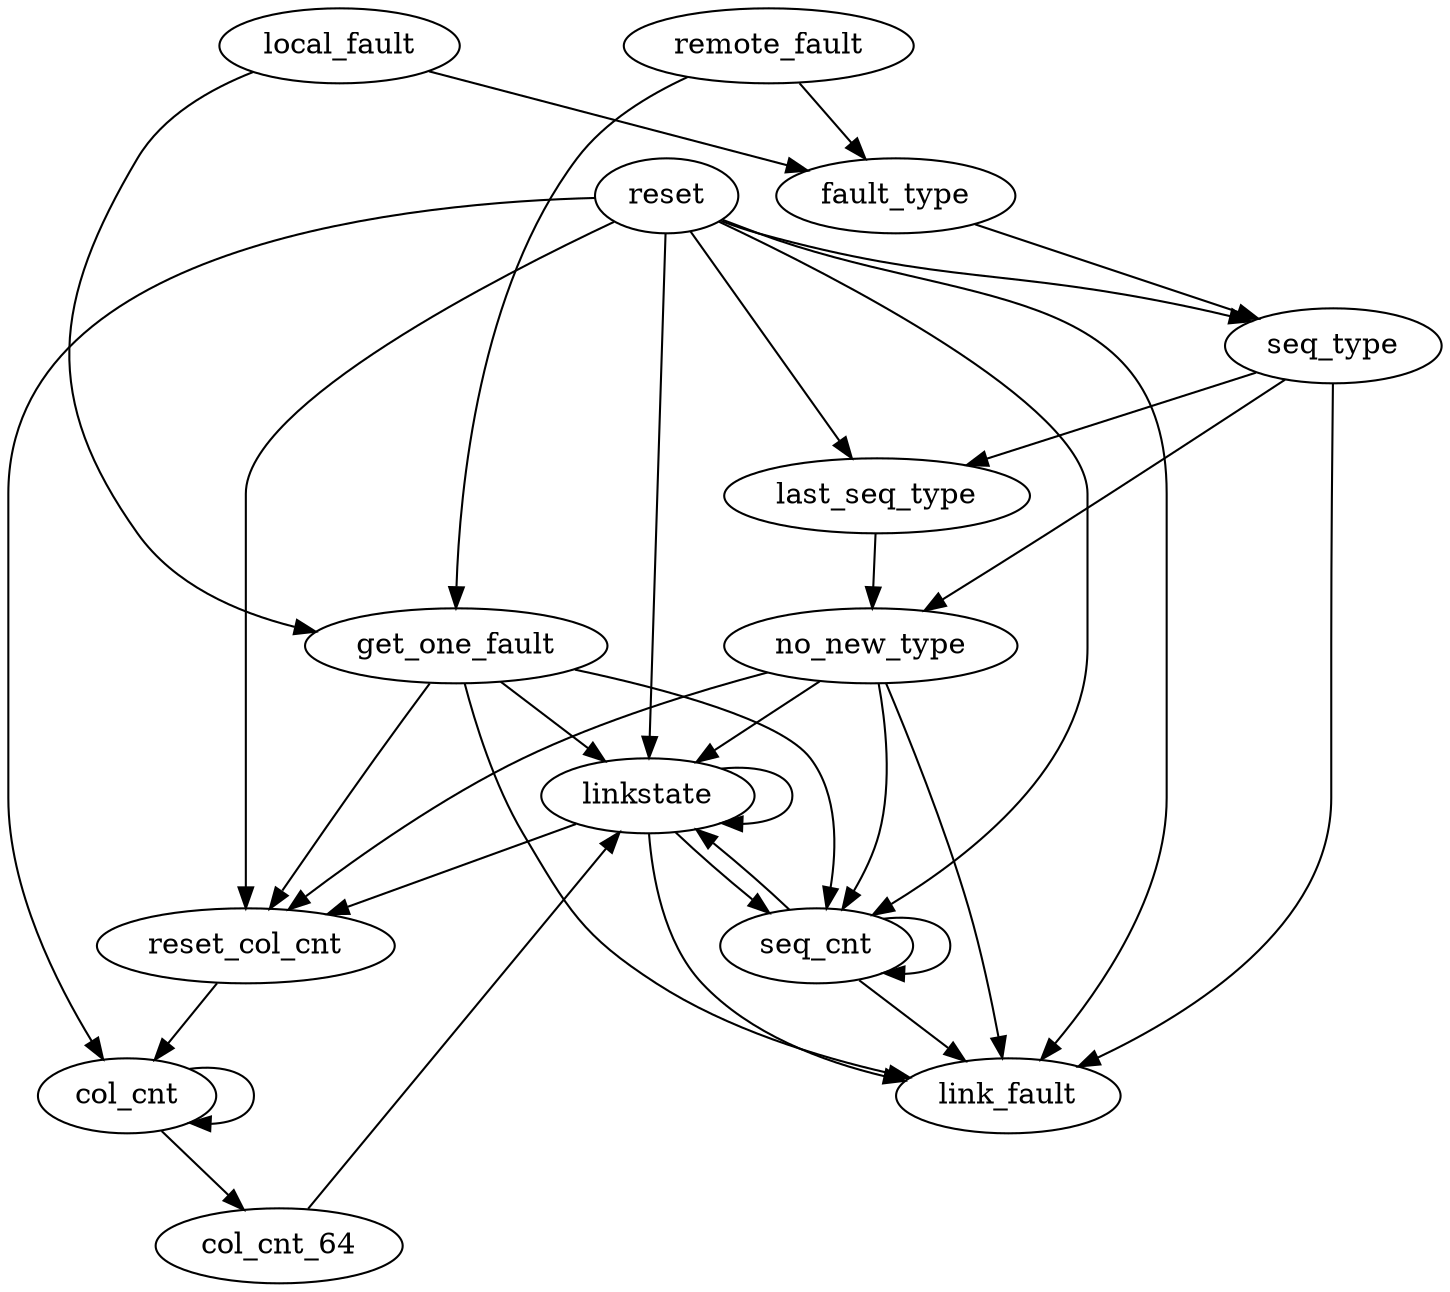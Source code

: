 digraph "" {
	seq_type -> no_new_type	 [weight=1.0];
	seq_type -> link_fault	 [weight=1.0];
	seq_type -> last_seq_type	 [weight=1.0];
	reset -> seq_type	 [weight=7.0];
	reset -> link_fault	 [weight=3.0];
	reset -> col_cnt	 [weight=3.0];
	reset -> last_seq_type	 [weight=7.0];
	reset -> linkstate	 [weight=11.0];
	reset -> seq_cnt	 [weight=4.0];
	reset -> reset_col_cnt	 [weight=8.0];
	no_new_type -> link_fault	 [weight=1.0];
	no_new_type -> linkstate	 [weight=4.0];
	no_new_type -> seq_cnt	 [weight=1.0];
	no_new_type -> reset_col_cnt	 [weight=1.0];
	col_cnt_64 -> linkstate	 [weight=1.0];
	col_cnt -> col_cnt_64	 [weight=1.0];
	col_cnt -> col_cnt	 [weight=1.0];
	last_seq_type -> no_new_type	 [weight=1.0];
	get_one_fault -> link_fault	 [weight=1.0];
	get_one_fault -> linkstate	 [weight=7.0];
	get_one_fault -> seq_cnt	 [weight=1.0];
	get_one_fault -> reset_col_cnt	 [weight=2.0];
	local_fault -> get_one_fault	 [weight=1.0];
	local_fault -> fault_type	 [weight=1.0];
	remote_fault -> get_one_fault	 [weight=1.0];
	remote_fault -> fault_type	 [weight=1.0];
	linkstate -> link_fault	 [weight=2.0];
	linkstate -> linkstate	 [weight=10.0];
	linkstate -> seq_cnt	 [weight=3.0];
	linkstate -> reset_col_cnt	 [weight=7.0];
	seq_cnt -> link_fault	 [weight=1.0];
	seq_cnt -> linkstate	 [weight=1.0];
	seq_cnt -> seq_cnt	 [weight=2.0];
	reset_col_cnt -> col_cnt	 [weight=2.0];
	fault_type -> seq_type	 [weight=1.0];
}
